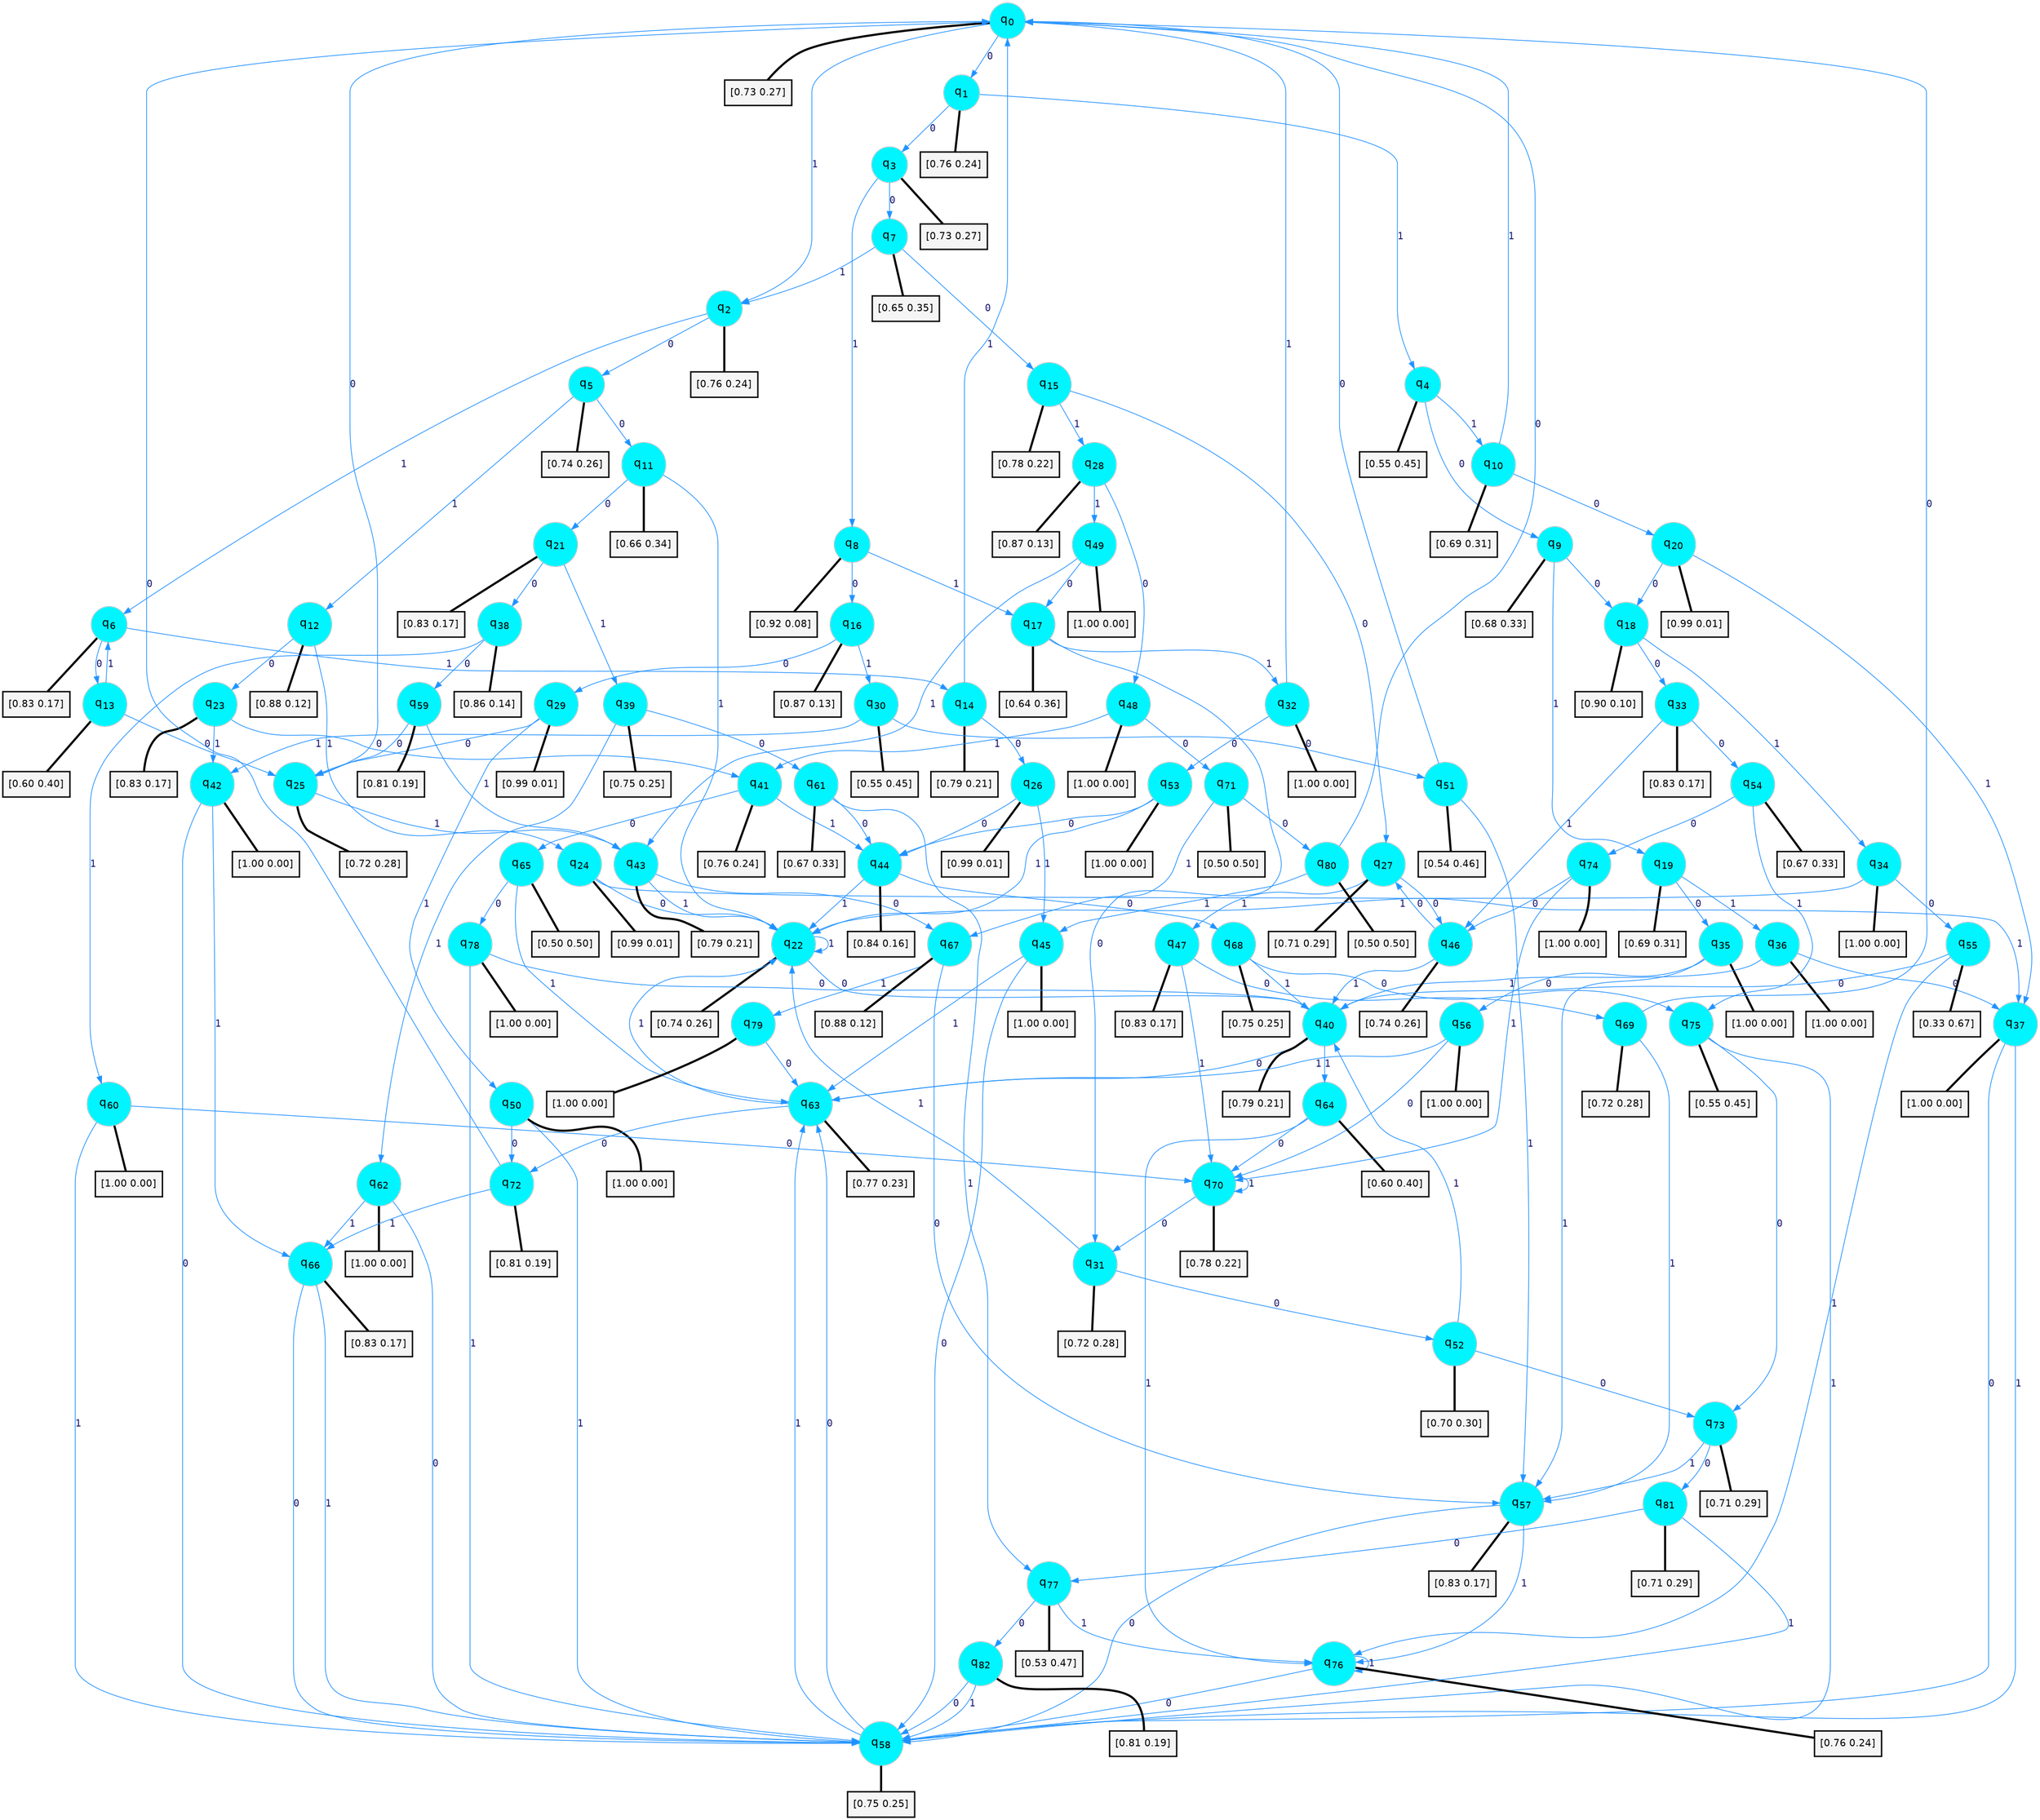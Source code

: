 digraph G {
graph [
bgcolor=transparent, dpi=300, rankdir=TD, size="40,25"];
node [
color=gray, fillcolor=turquoise1, fontcolor=black, fontname=Helvetica, fontsize=16, fontweight=bold, shape=circle, style=filled];
edge [
arrowsize=1, color=dodgerblue1, fontcolor=midnightblue, fontname=courier, fontweight=bold, penwidth=1, style=solid, weight=20];
0[label=<q<SUB>0</SUB>>];
1[label=<q<SUB>1</SUB>>];
2[label=<q<SUB>2</SUB>>];
3[label=<q<SUB>3</SUB>>];
4[label=<q<SUB>4</SUB>>];
5[label=<q<SUB>5</SUB>>];
6[label=<q<SUB>6</SUB>>];
7[label=<q<SUB>7</SUB>>];
8[label=<q<SUB>8</SUB>>];
9[label=<q<SUB>9</SUB>>];
10[label=<q<SUB>10</SUB>>];
11[label=<q<SUB>11</SUB>>];
12[label=<q<SUB>12</SUB>>];
13[label=<q<SUB>13</SUB>>];
14[label=<q<SUB>14</SUB>>];
15[label=<q<SUB>15</SUB>>];
16[label=<q<SUB>16</SUB>>];
17[label=<q<SUB>17</SUB>>];
18[label=<q<SUB>18</SUB>>];
19[label=<q<SUB>19</SUB>>];
20[label=<q<SUB>20</SUB>>];
21[label=<q<SUB>21</SUB>>];
22[label=<q<SUB>22</SUB>>];
23[label=<q<SUB>23</SUB>>];
24[label=<q<SUB>24</SUB>>];
25[label=<q<SUB>25</SUB>>];
26[label=<q<SUB>26</SUB>>];
27[label=<q<SUB>27</SUB>>];
28[label=<q<SUB>28</SUB>>];
29[label=<q<SUB>29</SUB>>];
30[label=<q<SUB>30</SUB>>];
31[label=<q<SUB>31</SUB>>];
32[label=<q<SUB>32</SUB>>];
33[label=<q<SUB>33</SUB>>];
34[label=<q<SUB>34</SUB>>];
35[label=<q<SUB>35</SUB>>];
36[label=<q<SUB>36</SUB>>];
37[label=<q<SUB>37</SUB>>];
38[label=<q<SUB>38</SUB>>];
39[label=<q<SUB>39</SUB>>];
40[label=<q<SUB>40</SUB>>];
41[label=<q<SUB>41</SUB>>];
42[label=<q<SUB>42</SUB>>];
43[label=<q<SUB>43</SUB>>];
44[label=<q<SUB>44</SUB>>];
45[label=<q<SUB>45</SUB>>];
46[label=<q<SUB>46</SUB>>];
47[label=<q<SUB>47</SUB>>];
48[label=<q<SUB>48</SUB>>];
49[label=<q<SUB>49</SUB>>];
50[label=<q<SUB>50</SUB>>];
51[label=<q<SUB>51</SUB>>];
52[label=<q<SUB>52</SUB>>];
53[label=<q<SUB>53</SUB>>];
54[label=<q<SUB>54</SUB>>];
55[label=<q<SUB>55</SUB>>];
56[label=<q<SUB>56</SUB>>];
57[label=<q<SUB>57</SUB>>];
58[label=<q<SUB>58</SUB>>];
59[label=<q<SUB>59</SUB>>];
60[label=<q<SUB>60</SUB>>];
61[label=<q<SUB>61</SUB>>];
62[label=<q<SUB>62</SUB>>];
63[label=<q<SUB>63</SUB>>];
64[label=<q<SUB>64</SUB>>];
65[label=<q<SUB>65</SUB>>];
66[label=<q<SUB>66</SUB>>];
67[label=<q<SUB>67</SUB>>];
68[label=<q<SUB>68</SUB>>];
69[label=<q<SUB>69</SUB>>];
70[label=<q<SUB>70</SUB>>];
71[label=<q<SUB>71</SUB>>];
72[label=<q<SUB>72</SUB>>];
73[label=<q<SUB>73</SUB>>];
74[label=<q<SUB>74</SUB>>];
75[label=<q<SUB>75</SUB>>];
76[label=<q<SUB>76</SUB>>];
77[label=<q<SUB>77</SUB>>];
78[label=<q<SUB>78</SUB>>];
79[label=<q<SUB>79</SUB>>];
80[label=<q<SUB>80</SUB>>];
81[label=<q<SUB>81</SUB>>];
82[label=<q<SUB>82</SUB>>];
83[label="[0.73 0.27]", shape=box,fontcolor=black, fontname=Helvetica, fontsize=14, penwidth=2, fillcolor=whitesmoke,color=black];
84[label="[0.76 0.24]", shape=box,fontcolor=black, fontname=Helvetica, fontsize=14, penwidth=2, fillcolor=whitesmoke,color=black];
85[label="[0.76 0.24]", shape=box,fontcolor=black, fontname=Helvetica, fontsize=14, penwidth=2, fillcolor=whitesmoke,color=black];
86[label="[0.73 0.27]", shape=box,fontcolor=black, fontname=Helvetica, fontsize=14, penwidth=2, fillcolor=whitesmoke,color=black];
87[label="[0.55 0.45]", shape=box,fontcolor=black, fontname=Helvetica, fontsize=14, penwidth=2, fillcolor=whitesmoke,color=black];
88[label="[0.74 0.26]", shape=box,fontcolor=black, fontname=Helvetica, fontsize=14, penwidth=2, fillcolor=whitesmoke,color=black];
89[label="[0.83 0.17]", shape=box,fontcolor=black, fontname=Helvetica, fontsize=14, penwidth=2, fillcolor=whitesmoke,color=black];
90[label="[0.65 0.35]", shape=box,fontcolor=black, fontname=Helvetica, fontsize=14, penwidth=2, fillcolor=whitesmoke,color=black];
91[label="[0.92 0.08]", shape=box,fontcolor=black, fontname=Helvetica, fontsize=14, penwidth=2, fillcolor=whitesmoke,color=black];
92[label="[0.68 0.33]", shape=box,fontcolor=black, fontname=Helvetica, fontsize=14, penwidth=2, fillcolor=whitesmoke,color=black];
93[label="[0.69 0.31]", shape=box,fontcolor=black, fontname=Helvetica, fontsize=14, penwidth=2, fillcolor=whitesmoke,color=black];
94[label="[0.66 0.34]", shape=box,fontcolor=black, fontname=Helvetica, fontsize=14, penwidth=2, fillcolor=whitesmoke,color=black];
95[label="[0.88 0.12]", shape=box,fontcolor=black, fontname=Helvetica, fontsize=14, penwidth=2, fillcolor=whitesmoke,color=black];
96[label="[0.60 0.40]", shape=box,fontcolor=black, fontname=Helvetica, fontsize=14, penwidth=2, fillcolor=whitesmoke,color=black];
97[label="[0.79 0.21]", shape=box,fontcolor=black, fontname=Helvetica, fontsize=14, penwidth=2, fillcolor=whitesmoke,color=black];
98[label="[0.78 0.22]", shape=box,fontcolor=black, fontname=Helvetica, fontsize=14, penwidth=2, fillcolor=whitesmoke,color=black];
99[label="[0.87 0.13]", shape=box,fontcolor=black, fontname=Helvetica, fontsize=14, penwidth=2, fillcolor=whitesmoke,color=black];
100[label="[0.64 0.36]", shape=box,fontcolor=black, fontname=Helvetica, fontsize=14, penwidth=2, fillcolor=whitesmoke,color=black];
101[label="[0.90 0.10]", shape=box,fontcolor=black, fontname=Helvetica, fontsize=14, penwidth=2, fillcolor=whitesmoke,color=black];
102[label="[0.69 0.31]", shape=box,fontcolor=black, fontname=Helvetica, fontsize=14, penwidth=2, fillcolor=whitesmoke,color=black];
103[label="[0.99 0.01]", shape=box,fontcolor=black, fontname=Helvetica, fontsize=14, penwidth=2, fillcolor=whitesmoke,color=black];
104[label="[0.83 0.17]", shape=box,fontcolor=black, fontname=Helvetica, fontsize=14, penwidth=2, fillcolor=whitesmoke,color=black];
105[label="[0.74 0.26]", shape=box,fontcolor=black, fontname=Helvetica, fontsize=14, penwidth=2, fillcolor=whitesmoke,color=black];
106[label="[0.83 0.17]", shape=box,fontcolor=black, fontname=Helvetica, fontsize=14, penwidth=2, fillcolor=whitesmoke,color=black];
107[label="[0.99 0.01]", shape=box,fontcolor=black, fontname=Helvetica, fontsize=14, penwidth=2, fillcolor=whitesmoke,color=black];
108[label="[0.72 0.28]", shape=box,fontcolor=black, fontname=Helvetica, fontsize=14, penwidth=2, fillcolor=whitesmoke,color=black];
109[label="[0.99 0.01]", shape=box,fontcolor=black, fontname=Helvetica, fontsize=14, penwidth=2, fillcolor=whitesmoke,color=black];
110[label="[0.71 0.29]", shape=box,fontcolor=black, fontname=Helvetica, fontsize=14, penwidth=2, fillcolor=whitesmoke,color=black];
111[label="[0.87 0.13]", shape=box,fontcolor=black, fontname=Helvetica, fontsize=14, penwidth=2, fillcolor=whitesmoke,color=black];
112[label="[0.99 0.01]", shape=box,fontcolor=black, fontname=Helvetica, fontsize=14, penwidth=2, fillcolor=whitesmoke,color=black];
113[label="[0.55 0.45]", shape=box,fontcolor=black, fontname=Helvetica, fontsize=14, penwidth=2, fillcolor=whitesmoke,color=black];
114[label="[0.72 0.28]", shape=box,fontcolor=black, fontname=Helvetica, fontsize=14, penwidth=2, fillcolor=whitesmoke,color=black];
115[label="[1.00 0.00]", shape=box,fontcolor=black, fontname=Helvetica, fontsize=14, penwidth=2, fillcolor=whitesmoke,color=black];
116[label="[0.83 0.17]", shape=box,fontcolor=black, fontname=Helvetica, fontsize=14, penwidth=2, fillcolor=whitesmoke,color=black];
117[label="[1.00 0.00]", shape=box,fontcolor=black, fontname=Helvetica, fontsize=14, penwidth=2, fillcolor=whitesmoke,color=black];
118[label="[1.00 0.00]", shape=box,fontcolor=black, fontname=Helvetica, fontsize=14, penwidth=2, fillcolor=whitesmoke,color=black];
119[label="[1.00 0.00]", shape=box,fontcolor=black, fontname=Helvetica, fontsize=14, penwidth=2, fillcolor=whitesmoke,color=black];
120[label="[1.00 0.00]", shape=box,fontcolor=black, fontname=Helvetica, fontsize=14, penwidth=2, fillcolor=whitesmoke,color=black];
121[label="[0.86 0.14]", shape=box,fontcolor=black, fontname=Helvetica, fontsize=14, penwidth=2, fillcolor=whitesmoke,color=black];
122[label="[0.75 0.25]", shape=box,fontcolor=black, fontname=Helvetica, fontsize=14, penwidth=2, fillcolor=whitesmoke,color=black];
123[label="[0.79 0.21]", shape=box,fontcolor=black, fontname=Helvetica, fontsize=14, penwidth=2, fillcolor=whitesmoke,color=black];
124[label="[0.76 0.24]", shape=box,fontcolor=black, fontname=Helvetica, fontsize=14, penwidth=2, fillcolor=whitesmoke,color=black];
125[label="[1.00 0.00]", shape=box,fontcolor=black, fontname=Helvetica, fontsize=14, penwidth=2, fillcolor=whitesmoke,color=black];
126[label="[0.79 0.21]", shape=box,fontcolor=black, fontname=Helvetica, fontsize=14, penwidth=2, fillcolor=whitesmoke,color=black];
127[label="[0.84 0.16]", shape=box,fontcolor=black, fontname=Helvetica, fontsize=14, penwidth=2, fillcolor=whitesmoke,color=black];
128[label="[1.00 0.00]", shape=box,fontcolor=black, fontname=Helvetica, fontsize=14, penwidth=2, fillcolor=whitesmoke,color=black];
129[label="[0.74 0.26]", shape=box,fontcolor=black, fontname=Helvetica, fontsize=14, penwidth=2, fillcolor=whitesmoke,color=black];
130[label="[0.83 0.17]", shape=box,fontcolor=black, fontname=Helvetica, fontsize=14, penwidth=2, fillcolor=whitesmoke,color=black];
131[label="[1.00 0.00]", shape=box,fontcolor=black, fontname=Helvetica, fontsize=14, penwidth=2, fillcolor=whitesmoke,color=black];
132[label="[1.00 0.00]", shape=box,fontcolor=black, fontname=Helvetica, fontsize=14, penwidth=2, fillcolor=whitesmoke,color=black];
133[label="[1.00 0.00]", shape=box,fontcolor=black, fontname=Helvetica, fontsize=14, penwidth=2, fillcolor=whitesmoke,color=black];
134[label="[0.54 0.46]", shape=box,fontcolor=black, fontname=Helvetica, fontsize=14, penwidth=2, fillcolor=whitesmoke,color=black];
135[label="[0.70 0.30]", shape=box,fontcolor=black, fontname=Helvetica, fontsize=14, penwidth=2, fillcolor=whitesmoke,color=black];
136[label="[1.00 0.00]", shape=box,fontcolor=black, fontname=Helvetica, fontsize=14, penwidth=2, fillcolor=whitesmoke,color=black];
137[label="[0.67 0.33]", shape=box,fontcolor=black, fontname=Helvetica, fontsize=14, penwidth=2, fillcolor=whitesmoke,color=black];
138[label="[0.33 0.67]", shape=box,fontcolor=black, fontname=Helvetica, fontsize=14, penwidth=2, fillcolor=whitesmoke,color=black];
139[label="[1.00 0.00]", shape=box,fontcolor=black, fontname=Helvetica, fontsize=14, penwidth=2, fillcolor=whitesmoke,color=black];
140[label="[0.83 0.17]", shape=box,fontcolor=black, fontname=Helvetica, fontsize=14, penwidth=2, fillcolor=whitesmoke,color=black];
141[label="[0.75 0.25]", shape=box,fontcolor=black, fontname=Helvetica, fontsize=14, penwidth=2, fillcolor=whitesmoke,color=black];
142[label="[0.81 0.19]", shape=box,fontcolor=black, fontname=Helvetica, fontsize=14, penwidth=2, fillcolor=whitesmoke,color=black];
143[label="[1.00 0.00]", shape=box,fontcolor=black, fontname=Helvetica, fontsize=14, penwidth=2, fillcolor=whitesmoke,color=black];
144[label="[0.67 0.33]", shape=box,fontcolor=black, fontname=Helvetica, fontsize=14, penwidth=2, fillcolor=whitesmoke,color=black];
145[label="[1.00 0.00]", shape=box,fontcolor=black, fontname=Helvetica, fontsize=14, penwidth=2, fillcolor=whitesmoke,color=black];
146[label="[0.77 0.23]", shape=box,fontcolor=black, fontname=Helvetica, fontsize=14, penwidth=2, fillcolor=whitesmoke,color=black];
147[label="[0.60 0.40]", shape=box,fontcolor=black, fontname=Helvetica, fontsize=14, penwidth=2, fillcolor=whitesmoke,color=black];
148[label="[0.50 0.50]", shape=box,fontcolor=black, fontname=Helvetica, fontsize=14, penwidth=2, fillcolor=whitesmoke,color=black];
149[label="[0.83 0.17]", shape=box,fontcolor=black, fontname=Helvetica, fontsize=14, penwidth=2, fillcolor=whitesmoke,color=black];
150[label="[0.88 0.12]", shape=box,fontcolor=black, fontname=Helvetica, fontsize=14, penwidth=2, fillcolor=whitesmoke,color=black];
151[label="[0.75 0.25]", shape=box,fontcolor=black, fontname=Helvetica, fontsize=14, penwidth=2, fillcolor=whitesmoke,color=black];
152[label="[0.72 0.28]", shape=box,fontcolor=black, fontname=Helvetica, fontsize=14, penwidth=2, fillcolor=whitesmoke,color=black];
153[label="[0.78 0.22]", shape=box,fontcolor=black, fontname=Helvetica, fontsize=14, penwidth=2, fillcolor=whitesmoke,color=black];
154[label="[0.50 0.50]", shape=box,fontcolor=black, fontname=Helvetica, fontsize=14, penwidth=2, fillcolor=whitesmoke,color=black];
155[label="[0.81 0.19]", shape=box,fontcolor=black, fontname=Helvetica, fontsize=14, penwidth=2, fillcolor=whitesmoke,color=black];
156[label="[0.71 0.29]", shape=box,fontcolor=black, fontname=Helvetica, fontsize=14, penwidth=2, fillcolor=whitesmoke,color=black];
157[label="[1.00 0.00]", shape=box,fontcolor=black, fontname=Helvetica, fontsize=14, penwidth=2, fillcolor=whitesmoke,color=black];
158[label="[0.55 0.45]", shape=box,fontcolor=black, fontname=Helvetica, fontsize=14, penwidth=2, fillcolor=whitesmoke,color=black];
159[label="[0.76 0.24]", shape=box,fontcolor=black, fontname=Helvetica, fontsize=14, penwidth=2, fillcolor=whitesmoke,color=black];
160[label="[0.53 0.47]", shape=box,fontcolor=black, fontname=Helvetica, fontsize=14, penwidth=2, fillcolor=whitesmoke,color=black];
161[label="[1.00 0.00]", shape=box,fontcolor=black, fontname=Helvetica, fontsize=14, penwidth=2, fillcolor=whitesmoke,color=black];
162[label="[1.00 0.00]", shape=box,fontcolor=black, fontname=Helvetica, fontsize=14, penwidth=2, fillcolor=whitesmoke,color=black];
163[label="[0.50 0.50]", shape=box,fontcolor=black, fontname=Helvetica, fontsize=14, penwidth=2, fillcolor=whitesmoke,color=black];
164[label="[0.71 0.29]", shape=box,fontcolor=black, fontname=Helvetica, fontsize=14, penwidth=2, fillcolor=whitesmoke,color=black];
165[label="[0.81 0.19]", shape=box,fontcolor=black, fontname=Helvetica, fontsize=14, penwidth=2, fillcolor=whitesmoke,color=black];
0->1 [label=0];
0->2 [label=1];
0->83 [arrowhead=none, penwidth=3,color=black];
1->3 [label=0];
1->4 [label=1];
1->84 [arrowhead=none, penwidth=3,color=black];
2->5 [label=0];
2->6 [label=1];
2->85 [arrowhead=none, penwidth=3,color=black];
3->7 [label=0];
3->8 [label=1];
3->86 [arrowhead=none, penwidth=3,color=black];
4->9 [label=0];
4->10 [label=1];
4->87 [arrowhead=none, penwidth=3,color=black];
5->11 [label=0];
5->12 [label=1];
5->88 [arrowhead=none, penwidth=3,color=black];
6->13 [label=0];
6->14 [label=1];
6->89 [arrowhead=none, penwidth=3,color=black];
7->15 [label=0];
7->2 [label=1];
7->90 [arrowhead=none, penwidth=3,color=black];
8->16 [label=0];
8->17 [label=1];
8->91 [arrowhead=none, penwidth=3,color=black];
9->18 [label=0];
9->19 [label=1];
9->92 [arrowhead=none, penwidth=3,color=black];
10->20 [label=0];
10->0 [label=1];
10->93 [arrowhead=none, penwidth=3,color=black];
11->21 [label=0];
11->22 [label=1];
11->94 [arrowhead=none, penwidth=3,color=black];
12->23 [label=0];
12->24 [label=1];
12->95 [arrowhead=none, penwidth=3,color=black];
13->25 [label=0];
13->6 [label=1];
13->96 [arrowhead=none, penwidth=3,color=black];
14->26 [label=0];
14->0 [label=1];
14->97 [arrowhead=none, penwidth=3,color=black];
15->27 [label=0];
15->28 [label=1];
15->98 [arrowhead=none, penwidth=3,color=black];
16->29 [label=0];
16->30 [label=1];
16->99 [arrowhead=none, penwidth=3,color=black];
17->31 [label=0];
17->32 [label=1];
17->100 [arrowhead=none, penwidth=3,color=black];
18->33 [label=0];
18->34 [label=1];
18->101 [arrowhead=none, penwidth=3,color=black];
19->35 [label=0];
19->36 [label=1];
19->102 [arrowhead=none, penwidth=3,color=black];
20->18 [label=0];
20->37 [label=1];
20->103 [arrowhead=none, penwidth=3,color=black];
21->38 [label=0];
21->39 [label=1];
21->104 [arrowhead=none, penwidth=3,color=black];
22->40 [label=0];
22->22 [label=1];
22->105 [arrowhead=none, penwidth=3,color=black];
23->41 [label=0];
23->42 [label=1];
23->106 [arrowhead=none, penwidth=3,color=black];
24->22 [label=0];
24->37 [label=1];
24->107 [arrowhead=none, penwidth=3,color=black];
25->0 [label=0];
25->43 [label=1];
25->108 [arrowhead=none, penwidth=3,color=black];
26->44 [label=0];
26->45 [label=1];
26->109 [arrowhead=none, penwidth=3,color=black];
27->46 [label=0];
27->47 [label=1];
27->110 [arrowhead=none, penwidth=3,color=black];
28->48 [label=0];
28->49 [label=1];
28->111 [arrowhead=none, penwidth=3,color=black];
29->25 [label=0];
29->50 [label=1];
29->112 [arrowhead=none, penwidth=3,color=black];
30->51 [label=0];
30->42 [label=1];
30->113 [arrowhead=none, penwidth=3,color=black];
31->52 [label=0];
31->22 [label=1];
31->114 [arrowhead=none, penwidth=3,color=black];
32->53 [label=0];
32->0 [label=1];
32->115 [arrowhead=none, penwidth=3,color=black];
33->54 [label=0];
33->46 [label=1];
33->116 [arrowhead=none, penwidth=3,color=black];
34->55 [label=0];
34->22 [label=1];
34->117 [arrowhead=none, penwidth=3,color=black];
35->56 [label=0];
35->57 [label=1];
35->118 [arrowhead=none, penwidth=3,color=black];
36->37 [label=0];
36->40 [label=1];
36->119 [arrowhead=none, penwidth=3,color=black];
37->58 [label=0];
37->58 [label=1];
37->120 [arrowhead=none, penwidth=3,color=black];
38->59 [label=0];
38->60 [label=1];
38->121 [arrowhead=none, penwidth=3,color=black];
39->61 [label=0];
39->62 [label=1];
39->122 [arrowhead=none, penwidth=3,color=black];
40->63 [label=0];
40->64 [label=1];
40->123 [arrowhead=none, penwidth=3,color=black];
41->65 [label=0];
41->44 [label=1];
41->124 [arrowhead=none, penwidth=3,color=black];
42->58 [label=0];
42->66 [label=1];
42->125 [arrowhead=none, penwidth=3,color=black];
43->67 [label=0];
43->22 [label=1];
43->126 [arrowhead=none, penwidth=3,color=black];
44->68 [label=0];
44->22 [label=1];
44->127 [arrowhead=none, penwidth=3,color=black];
45->58 [label=0];
45->63 [label=1];
45->128 [arrowhead=none, penwidth=3,color=black];
46->27 [label=0];
46->40 [label=1];
46->129 [arrowhead=none, penwidth=3,color=black];
47->69 [label=0];
47->70 [label=1];
47->130 [arrowhead=none, penwidth=3,color=black];
48->71 [label=0];
48->41 [label=1];
48->131 [arrowhead=none, penwidth=3,color=black];
49->17 [label=0];
49->43 [label=1];
49->132 [arrowhead=none, penwidth=3,color=black];
50->72 [label=0];
50->58 [label=1];
50->133 [arrowhead=none, penwidth=3,color=black];
51->0 [label=0];
51->57 [label=1];
51->134 [arrowhead=none, penwidth=3,color=black];
52->73 [label=0];
52->40 [label=1];
52->135 [arrowhead=none, penwidth=3,color=black];
53->44 [label=0];
53->22 [label=1];
53->136 [arrowhead=none, penwidth=3,color=black];
54->74 [label=0];
54->75 [label=1];
54->137 [arrowhead=none, penwidth=3,color=black];
55->40 [label=0];
55->76 [label=1];
55->138 [arrowhead=none, penwidth=3,color=black];
56->70 [label=0];
56->63 [label=1];
56->139 [arrowhead=none, penwidth=3,color=black];
57->58 [label=0];
57->76 [label=1];
57->140 [arrowhead=none, penwidth=3,color=black];
58->63 [label=0];
58->63 [label=1];
58->141 [arrowhead=none, penwidth=3,color=black];
59->25 [label=0];
59->43 [label=1];
59->142 [arrowhead=none, penwidth=3,color=black];
60->70 [label=0];
60->58 [label=1];
60->143 [arrowhead=none, penwidth=3,color=black];
61->44 [label=0];
61->77 [label=1];
61->144 [arrowhead=none, penwidth=3,color=black];
62->58 [label=0];
62->66 [label=1];
62->145 [arrowhead=none, penwidth=3,color=black];
63->72 [label=0];
63->22 [label=1];
63->146 [arrowhead=none, penwidth=3,color=black];
64->70 [label=0];
64->76 [label=1];
64->147 [arrowhead=none, penwidth=3,color=black];
65->78 [label=0];
65->63 [label=1];
65->148 [arrowhead=none, penwidth=3,color=black];
66->58 [label=0];
66->58 [label=1];
66->149 [arrowhead=none, penwidth=3,color=black];
67->57 [label=0];
67->79 [label=1];
67->150 [arrowhead=none, penwidth=3,color=black];
68->75 [label=0];
68->40 [label=1];
68->151 [arrowhead=none, penwidth=3,color=black];
69->0 [label=0];
69->57 [label=1];
69->152 [arrowhead=none, penwidth=3,color=black];
70->31 [label=0];
70->70 [label=1];
70->153 [arrowhead=none, penwidth=3,color=black];
71->80 [label=0];
71->67 [label=1];
71->154 [arrowhead=none, penwidth=3,color=black];
72->0 [label=0];
72->66 [label=1];
72->155 [arrowhead=none, penwidth=3,color=black];
73->81 [label=0];
73->57 [label=1];
73->156 [arrowhead=none, penwidth=3,color=black];
74->46 [label=0];
74->70 [label=1];
74->157 [arrowhead=none, penwidth=3,color=black];
75->73 [label=0];
75->58 [label=1];
75->158 [arrowhead=none, penwidth=3,color=black];
76->58 [label=0];
76->76 [label=1];
76->159 [arrowhead=none, penwidth=3,color=black];
77->82 [label=0];
77->76 [label=1];
77->160 [arrowhead=none, penwidth=3,color=black];
78->40 [label=0];
78->58 [label=1];
78->161 [arrowhead=none, penwidth=3,color=black];
79->63 [label=0];
79->162 [arrowhead=none, penwidth=3,color=black];
80->0 [label=0];
80->45 [label=1];
80->163 [arrowhead=none, penwidth=3,color=black];
81->77 [label=0];
81->58 [label=1];
81->164 [arrowhead=none, penwidth=3,color=black];
82->58 [label=0];
82->58 [label=1];
82->165 [arrowhead=none, penwidth=3,color=black];
}
